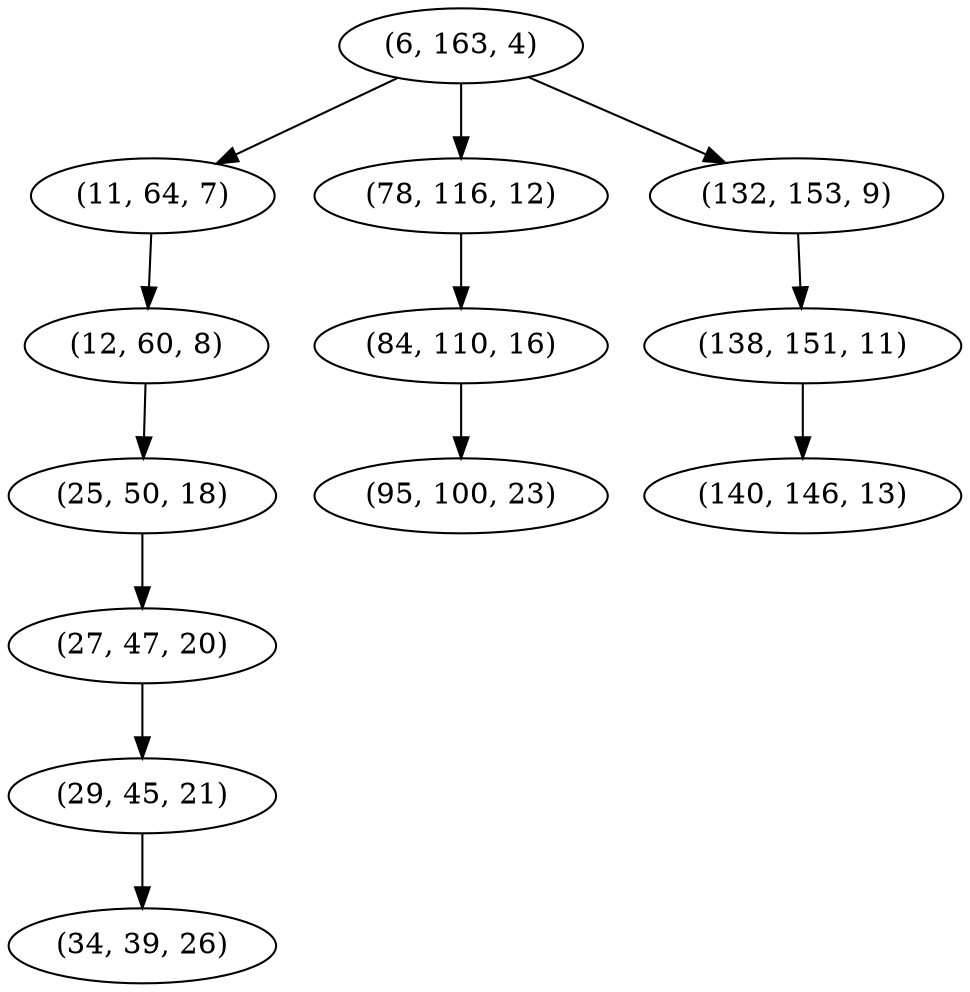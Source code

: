 digraph tree {
    "(6, 163, 4)";
    "(11, 64, 7)";
    "(12, 60, 8)";
    "(25, 50, 18)";
    "(27, 47, 20)";
    "(29, 45, 21)";
    "(34, 39, 26)";
    "(78, 116, 12)";
    "(84, 110, 16)";
    "(95, 100, 23)";
    "(132, 153, 9)";
    "(138, 151, 11)";
    "(140, 146, 13)";
    "(6, 163, 4)" -> "(11, 64, 7)";
    "(6, 163, 4)" -> "(78, 116, 12)";
    "(6, 163, 4)" -> "(132, 153, 9)";
    "(11, 64, 7)" -> "(12, 60, 8)";
    "(12, 60, 8)" -> "(25, 50, 18)";
    "(25, 50, 18)" -> "(27, 47, 20)";
    "(27, 47, 20)" -> "(29, 45, 21)";
    "(29, 45, 21)" -> "(34, 39, 26)";
    "(78, 116, 12)" -> "(84, 110, 16)";
    "(84, 110, 16)" -> "(95, 100, 23)";
    "(132, 153, 9)" -> "(138, 151, 11)";
    "(138, 151, 11)" -> "(140, 146, 13)";
}
